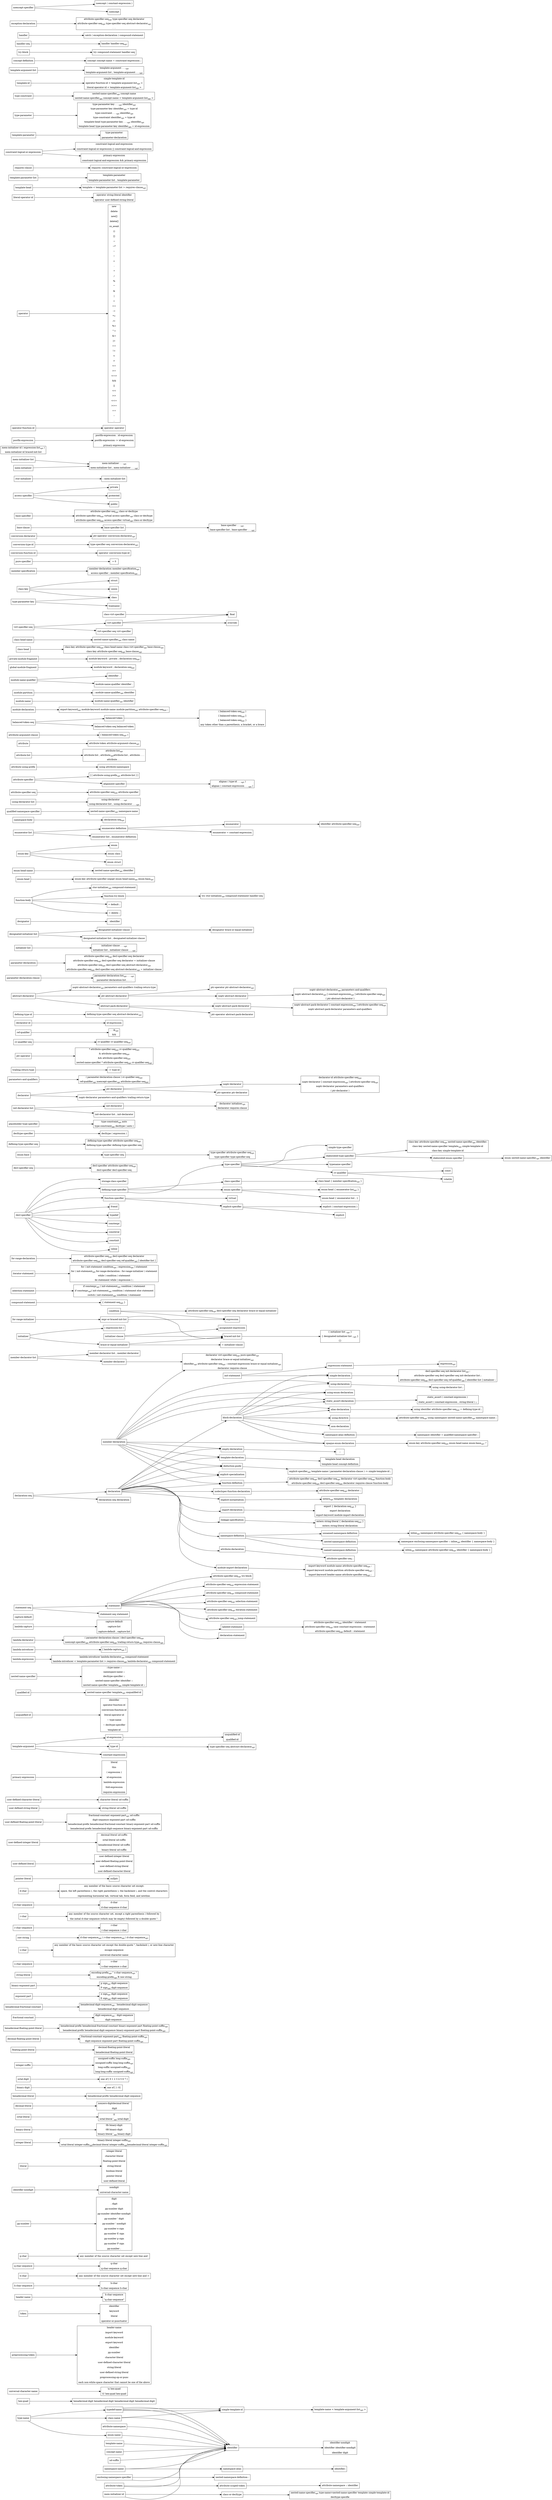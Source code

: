 # Partial visualization of C++ Draft N4860 

digraph CppISO_IEC_JTC1_SC22_WG21_N4890_EBNF_Diagram {
    rankdir=LR;
    node [shape=box];



    # [gram.key] ------------------------------------------------------------------

    "typedef-name" -> "identifier";
    "typedef-name" -> "simple-template-id"; 



    # [gram.lex] ------------------------------------------------------------------

    "hex-quad" -> "hexadecimal-digit hexadecimal-digit hexadecimal-digit hexadecimal-digit";

    unchnm1[label=<\u hex-quad<BR/><BR/>
\U hex-quad hex-quad>];
    "universal-character-name" -> unchnm1;

    pptok1[label=<header-name<BR/><BR/>
import-keyword<BR/><BR/>
module-keyword<BR/><BR/>
export-keyword<BR/><BR/>
identifier<BR/><BR/>
pp-number<BR/><BR/>
character-literal<BR/><BR/>
user-defined-character-literal<BR/><BR/>
string-literal<BR/><BR/>
user-defined-string-literal<BR/><BR/>
preprocessing-op-or-punc<BR/><BR/>
each non-white-space character that cannot be one of the above>];
    "preprocessing-token" -> pptok1;

    tk1[label=<identifier<BR/><BR/>
keyword<BR/><BR/>
literal<BR/><BR/>
operator-or-punctuator>];
    "token" -> tk1;

    hdname1[label=<h-char-sequence<BR/><BR/>
&quot;q-char-sequence&quot;>];
    "header-name" -> hdname1;

    hchseq1[label=<h-char<BR/><BR/>
h-char-sequence h-char>];
    "h-char-sequence" -> hchseq1;

    "h-char" -> "any member of the source character set except new-line and >";

    qchseq1[label=<q-char<BR/><BR/>
q-char-sequence q-char>];
    "q-char-sequence" -> qchseq1;

    "q-char" -> "any member of the source character set except new-line and ";

    ppnum1[label=<digit<BR/><BR/>
. digit<BR/><BR/>
pp-number digit<BR/><BR/>
pp-number identifier-nondigit<BR/><BR/>
pp-number ’ digit<BR/><BR/>
pp-number ’ nondigit<BR/><BR/>
pp-number e sign<BR/><BR/>
pp-number E sign<BR/><BR/>
pp-number p sign<BR/><BR/>
pp-number P sign<BR/><BR/>
pp-number .>];
    "pp-number" -> ppnum1;

    ident1[label=<identifier-nondigit<BR/><BR/>
identifier identifier-nondigit<BR/><BR/>
identifier digit>];
    "identifier" ->ident1;

    identdig1[label=<nondigit<BR/><BR/>
universal-character-name>];
    "identifier-nondigit" -> identdig1;
    
    ltrl1[label=<integer-literal<BR/><BR/>
character-literal<BR/><BR/>
floating-point-literal<BR/><BR/>
string-literal<BR/><BR/>
boolean-literal<BR/><BR/>
pointer-literal<BR/><BR/>
user-defined-literal>];
    "literal" -> ltrl1;

    intglit1[label=<binary-literal integer-suffix<SUB>opt</SUB><BR/><BR/>
octal-literal integer-suffix<SUB>opt</SUB>
decimal-literal integer-suffix<SUB>opt</SUB>
hexadecimal-literal integer-suffix<SUB>opt</SUB>>];
    "integer-literal" -> intglit1;
    
    bnlit1[label=<0b binary-digit<BR/><BR/>
0B binary-digit<BR/><BR/>
binary-literal ’<SUB>opt</SUB> binary-digit>];
    "binary-literal" -> bnlit1;
    
    octlit1[label=<0<BR/><BR/>
octal-literal ’<SUB>opt</SUB> octal-digit>];
    "octal-literal" -> octlit1;

    declit1[label=<nonzero-digit
decimal-literal ’<BR/><BR/> digit>];
    "decimal-literal" -> declit1;
 
    "hexadecimal-literal" -> "hexadecimal-prefix hexadecimal-digit-sequence";

    "binary-digit" -> "one of [ 1 0] ";
    
    "octal-digit" -> "one of [ 0 1 2 3 4 5 6 7 ]";

    intsuf1[label=<unsigned-suffix long-suffix<SUB>opt</SUB><BR/><BR/>
unsigned-suffix long-long-suffix<SUB>opt</SUB><BR/><BR/>
long-suffix unsigned-suffix<SUB>opt</SUB><BR/><BR/>
long-long-suffix unsigned-suffix<SUB>opt</SUB>>];
    "integer-suffix" -> intsuf1;

    fplit1[label=<decimal-floating-point-literal<BR/><BR/>
hexadecimal-floating-point-literal>];
    "floating-point-literal" -> fplit1;

    decfplit1[label=<fractional-constant exponent-part<SUB>opt</SUB> floating-point-suffix<SUB>opt</SUB><BR/><BR/>
digit-sequence exponent-part floating-point-suffix<SUB>opt</SUB>>];
    "decimal-floating-point-literal" -> decfplit1;

    hexfplit1[label=<hexadecimal-prefix hexadecimal-fractional-constant binary-exponent-part floating-point-suffix<SUB>opt</SUB><BR/><BR/>
hexadecimal-prefix hexadecimal-digit-sequence binary-exponent-part floating-point-suffix<SUB>opt</SUB>>];
    "hexadecimal-floating-point-literal" -> hexfplit1;

    fracconst1[label=<digit-sequence<SUB>opt</SUB> . digit-sequence<BR/><BR/>
digit-sequence .>];
    "fractional-constant" -> fracconst1;

    hexfraconst1[label=<hexadecimal-digit-sequence<SUB>opt</SUB> . hexadecimal-digit-sequence<BR/><BR/>
hexadecimal-digit-sequence .>];
    "hexadecimal-fractional-constant" -> hexfraconst1;

    expar1[label=<e sign<SUB>opt</SUB> digit-sequence<BR/><BR/>
E sign<SUB>opt</SUB> digit-sequence>];
    "exponent-part" -> expar1;

    binexpar1[label=<p sign<SUB>opt</SUB> digit-sequence<BR/><BR/>
P sign<SUB>opt</SUB> digit-sequence>];
    "binary-exponent-part" -> binexpar1;

    strlit1[label=<encoding-prefix<SUB>opt</SUB> " s-char-sequence<SUB>opt</SUB> "<BR/><BR/>
encoding-prefix<SUB>opt</SUB> R raw-string>];
    "string-literal" -> strlit1;

    schseq1[label=<s-char<BR/><BR/>
s-char-sequence s-char>];
    "s-char-sequence" -> schseq1;

    schst1[label=<any member of the basic source character set except the double-quote ", backslash \, or new-line character<BR/><BR/>
escape-sequence<BR/><BR/>
universal-character-name>];
    "s-char" -> schst1;

    rwstr1[label=<d-char-sequence<SUB>opt</SUB> ( r-char-sequence<SUB>opt</SUB> ) d-char-sequence<SUB>opt</SUB>>];
    "raw-string" -> rwstr1;

    rchseq1[label=<r-char<BR/><BR/>
r-char-sequence r-char>];
    "r-char-sequence" -> rchseq1;

    rchr1[label=<any member of the source character set, except a right parenthesis ) followed by<BR/><BR/>
the initial d-char-sequence (which may be empty) followed by a double quote ".>];
    "r-char" -> rchr1;

    dchseq1[label=<d-char<BR/><BR/>
d-char-sequence d-char>];
    "d-char-sequence" -> dchseq1;

    dchr1[label=<any member of the basic source character set except:<BR/><BR/>
space, the left parenthesis (, the right parenthesis ), the backslash \, and the control characters<BR/><BR/>
representing horizontal tab, vertical tab, form feed, and newline.>];
    "d-char" -> "dchr1";

    "pointer-literal" -> "nullptr";

    usrdeflit1[label=<user-defined-integer-literal<BR/><BR/>
user-defined-floating-point-literal<BR/><BR/>
user-defined-string-literal<BR/><BR/>
user-defined-character-literal>];
    "user-defined-literal" -> usrdeflit1;

    usrdefintlit1[label=<decimal-literal ud-suffix<BR/><BR/>
octal-literal ud-suffix<BR/><BR/>
hexadecimal-literal ud-suffix<BR/><BR/>
binary-literal ud-suffix>];
    "user-defined-integer-literal" -> usrdefintlit1;
    
    usrdeffplit1[label=<fractional-constant exponent-part<SUB>opt</SUB> ud-suffix<BR/><BR/>
digit-sequence exponent-part ud-suffix<BR/><BR/>
hexadecimal-prefix hexadecimal-fractional-constant binary-exponent-part ud-suffix<BR/><BR/>
hexadecimal-prefix hexadecimal-digit-sequence binary-exponent-part ud-suffix>];
    "user-defined-floating-point-literal" -> usrdeffplit1;
    
    "user-defined-string-literal" -> "string-literal ud-suffix";

    "user-defined-character-literal" -> "character-literal ud-suffix";

    "ud-suffix" -> "identifier";



    # [gram.expr] ------------------------------------------------------------------

    primexpr1[label=<literal<BR/><BR/>
this<BR/><BR/>
( expression )<BR/><BR/>
id-expression<BR/><BR/>
lambda-expression<BR/><BR/>
fold-expression<BR/><BR/>
requires-expression>];
    "primary-expression" -> primexpr1;

    idexpr1[label=<unqualified-id<BR/><BR/>
qualified-id>];
    "id-expression" -> idexpr1;

    unqualexpr1[label=<identifier<BR/><BR/>
operator-function-id<BR/><BR/>
conversion-function-id<BR/><BR/>
literal-operator-id<BR/><BR/>
~ type-name<BR/><BR/>
~ decltype-specifier<BR/><BR/>
template-id>];
    "unqualified-id" -> unqualexpr1;

    qualid1[label=<nested-name-specifier template<SUB><SUB>opt</SUB></SUB> unqualified-id>];
    "qualified-id" -> qualid1;

    nestnmspec1[label=<::
type-name ::<BR/><BR/>
namespace-name ::<BR/><BR/>
decltype-specifier ::<BR/><BR/>
nested-name-specifier identifier ::<BR/><BR/>
nested-name-specifier template<SUB><SUB>opt</SUB></SUB> simple-template-id ::>];
    "nested-name-specifier" -> nestnmspec1;
    
    lmexpr1 [label=<lambda-introducer lambda-declarator<SUB>opt</SUB> compound-statement<BR/><BR/>
lambda-introducer &lt; template-parameter-list &gt; requires-clause<SUB>opt</SUB> lambda-declarator<SUB>opt</SUB> compound-statement>];
    "lambda-expression" -> lmexpr1;
    
    lmintr1[label=<[ lambda-capture<SUB>opt</SUB> ]>];
    "lambda-introducer" -> lmintr1;

    lmdecl1[label=<( parameter-declaration-clause ) decl-specifier-seq<SUB>opt</SUB><BR/><BR/>
noexcept-specifier<SUB>opt</SUB> attribute-specifier-seq<SUB>opt</SUB> trailing-return-type<SUB>opt</SUB> requires-clause<SUB>opt</SUB>>];
    "lambda-declarator" -> lmdecl1;

    lmcap1[label=<capture-default<BR/><BR/>
capture-list<BR/><BR/>
capture-default , capture-list>];
    "lambda-capture" -> lmcap1;

    "capture-default";



    # [stmt.pre] ------------------------------------------------------------------

    statement1[label=<attribute-specifier-seq<SUB>opt</SUB> try-block>]
    statement2[label=<attribute-specifier-seq<SUB>opt</SUB> expression-statement>]
    statement3[label=<attribute-specifier-seq<SUB>opt</SUB> compound-statement>]
    statement4[label=<attribute-specifier-seq<SUB>opt</SUB> selection-statement>]
    statement5[label=<attribute-specifier-seq<SUB>opt</SUB> iteration-statement>]
    statement6[label=<attribute-specifier-seq<SUB>opt</SUB> jump-statement>]

    statement -> "labeled-statement"
    statement -> statement2;
    statement -> statement3;
    statement -> statement4;
    statement -> statement5;
    statement -> statement6;
    statement -> "declaration-statement";
    statement -> statement1;

    "init-statement" -> "expression-statement";
    "init-statement" -> "simple-declaration";

    condition1[label=<attribute-specifier-seq<SUB>opt</SUB> decl-specifier-seq declarator brace-or-equal-initializer>]
    "condition" -> "expression";
    "condition" -> condition1;

    labeledstm1[label=<attribute-specifier-seq<SUB>opt</SUB> identifier : statement<BR/><BR/>
attribute-specifier-seq<SUB>opt</SUB> case constant-expression : statement<BR/><BR/>
attribute-specifier-seq<SUB>opt</SUB> default : statement>]
    "labeled-statement" -> labeledstm1;

    expressionstm1[label=<expression<SUB>opt</SUB>>];
    "expression-statement" -> expressionstm1;

    compoundstm1[label=<{ statement-seq<SUB>opt</SUB> } >];
    "compound-statement" -> compoundstm1;

    "statement-seq" -> statement;
    "statement-seq" -> "statement-seq statement"

    selectionstm1[label=<if constexpr<SUB>opt</SUB> ( init-statement<SUB>opt</SUB> condition ) statement<BR/><BR/>
if constexpr<SUB>opt</SUB>( init-statement<SUB>opt</SUB> condition ) statement else statement<BR/><BR/>
switch ( init-statement<SUB>opt</SUB> condition ) statement>];
    "selection-statement" -> selectionstm1;



    # [stmt.iter] ------------------------------------------------------------------

    iterationsmt1[label=<for ( init-statement condition<SUB>opt</SUB> ; expression<SUB>opt</SUB> ) statement<BR/><BR/>
for ( init-statement<SUB>opt</SUB> for-range-declaration : for-range-initializer ) statement<BR/><BR/>
while ( condition ) statement<BR/><BR/>
do statement while ( expression ) ;>];
    "iterator-statement" -> iterationsmt1;

    forrdecl1[label=<attribute-specifier-seq<SUB>opt</SUB> decl-specifier-seq declarator<BR/><BR/>
attribute-specifier-seq<SUB>opt</SUB> decl-specifier-seq ref-qualifier<SUB>opt</SUB> [ identifier-list ]>];
    "for-range-declaration" -> forrdecl1;

    "for-range-initializer" -> "expr-or-braced-init-list"



    # [dcl.pre] ------------------------------------------------------------------

    "declaration-seq" -> declaration;
    "declaration-seq" -> "declaration-seq declaration"

    declaration -> "block-declaration";
    declaration -> "nodeclspec-function-declaration";
    declaration -> "function-definition";
    declaration -> "template-declaration";
    declaration -> "deduction-guide";
    declaration -> "explicit-instantiation";
    declaration -> "explicit-specialization";
    declaration -> "export-declaration";
    declaration -> "linkage-specification";
    declaration -> "namespace-definition";
    declaration -> "empty-declaration";
    declaration -> "attribute-declaration";
    declaration -> "module-import-declaration";

    "block-declaration" -> "simple-declaration";
    "block-declaration" -> "asm-declaration";
    "block-declaration" -> "namespace-alias-definition";
    "block-declaration" -> "using-declaration";
    "block-declaration" -> "using-enum-declaration";
    "block-declaration" -> "using-directive";
    "block-declaration" -> "static_assert-declaration";
    "block-declaration" -> "alias-declaration";
    "block-declaration" -> "opaque-enum-declaration";

    nodesclspecfucdecl1[label=<attribute-specifier-seq<SUB>opt</SUB> declarator ;>];
    "nodeclspec-function-declaration" -> nodesclspecfucdecl1;

    aliasdecl1[label=<using identifier attribute-specifier-seq<SUB>opt</SUB> = defining-type-id ;>]
    "alias-declaration" -> aliasdecl1;

    simpldecl1[label=<decl-specifier-seq init-declarator-list<SUB>opt</SUB> ;<BR/><BR/>
attribute-specifier-seq decl-specifier-seq init-declarator-list ;<BR/><BR/>
attribute-specifier-seq<SUB>opt</SUB> decl-specifier-seq ref-qualifier<SUB>opt</SUB> [ identifier-list ] initializer ;>];
    "simple-declaration" -> simpldecl1;

    statasrtdecl1[label=<static_assert ( constant-expression ) <BR/><BR/>
static_assert ( constant-expression , string-literal ) ;;>]
    "static_assert-declaration" -> statasrtdecl1;
    
    "empty-declaration" -> ";";

    "attribute-declaration" -> "attribute-specifier-seq ;";



    # [dcl.spec] ------------------------------------------------------------------

    "decl-specifier" -> "storage-class-specifier";
    "decl-specifier" -> "defining-type-specifier";
    "decl-specifier" -> "function-specifier";
    "decl-specifier" -> friend;
    "decl-specifier" -> typedef;
    "decl-specifier" -> constexpr;
    "decl-specifier" -> consteval;
    "decl-specifier" -> constinit;
    "decl-specifier" -> inline;

    declspecseq1[label=<decl-specifier attribute-specifier-seq<SUB>opt</SUB><BR/><BR/>
decl-specifier decl-specifier-seq>];
    "decl-specifier-seq" -> "declspecseq1";

    "function-specifier" -> virtual;
    "function-specifier" -> "explicit-specifier";

    "explicit-specifier" -> "explicit ( constant-expression )";
    "explicit-specifier" -> "explicit";

    "typedef-name" -> identifier;
    "typedef-name" -> "simple-template-id";



    # [dcl.type] ------------------------------------------------------------------

    "type-specifier" -> "simple-type-specifier";
    "type-specifier" -> "elaborated-type-specifier";
    "type-specifier" -> "typename-specifier";
    "type-specifier" -> "cv-qualifier";

    typespecseq1[label=<type-specifier attribute-specifier-seq<SUB>opt</SUB><BR/><BR/>
type-specifier type-specifier-seq>];
    "type-specifier-seq" -> typespecseq1;

    "defining-type-specifier" -> "type-specifier";
    "defining-type-specifier" -> "class-specifier";
    "defining-type-specifier" -> "enum-specifier";

    definingtypespecseq1[label=<defining-type-specifier attribute-specifier-seq<SUB>opt</SUB><BR/><BR/>
defining-type-specifier defining-type-specifier-seq<BR/><BR/>>];
    "defining-type-specifier-seq" -> definingtypespecseq1;
    
    "type-name" -> "class-name";
    "type-name" -> "enum-name";
    "type-name" -> "typedef-name";

    elaboratedtpspec1[label=<class-key attribute-specifier-seq<SUB>opt</SUB> nested-name-specifier<SUB>opt</SUB> identifier;<BR/><BR/>
class-key nested-name-specifier template<SUB>opt</SUB> simple-template-id<BR/><BR/>
class-key simple-template-id>];
    "elaborated-type-specifier" -> elaboratedtpspec1;
    "elaborated-type-specifier" -> "elaborated-enum-specifier";

    elaboratedenspec1[label=<enum nested-name-specifier<SUB>opt</SUB> identifier>];
    "elaborated-enum-specifier" -> elaboratedenspec1;

    "decltype-specifier" -> "decltype ( expression )";

    placeholdtpspec1[label=<type-constraint<SUB>opt</SUB> auto<BR/><BR/>
type-constraint<SUB>opt</SUB> decltype ( auto )>];
    "placeholder-type-specifier" -> placeholdtpspec1;



    # [dcl.decl] ------------------------------------------------------------------

    "init-declarator-list" -> "init-declarator";
    "init-declarator-list" -> "init-declarator-list , init-declarator";

    initdecl1[label=<declarator initializer<SUB>opt</SUB><BR/><BR/>
declarator requires-clause>];

    "init-declarator" -> initdecl1;

    "declarator" -> "ptr-declarator";
    "declarator" -> "noptr-declarator parameters-and-qualifiers trailing-return-type";

    "ptr-declarator" -> "noptr-declarator";
    "ptr-declarator" -> "ptr-operator ptr-declarator";

    noptrdecl1[label=<declarator-id attribute-specifier-seq<SUB>opt</SUB><BR/><BR/>
noptr-declarator [ constant-expression<SUB>opt</SUB> ] attribute-specifier-seq<SUB>opt</SUB><BR/><BR/>
noptr-declarator parameters-and-qualifiers<BR/><BR/>
( ptr-declarator )>];
    "noptr-declarator" -> noptrdecl1;

    parametersqual1[label=<( parameter-declaration-clause ) cv-qualifier-seq<SUB>opt</SUB><BR/><BR/>
ref-qualifier<SUB>opt</SUB> noexcept-specifier<SUB>opt</SUB> attribute-specifier-seq<SUB>opt</SUB>>];

    "parameters-and-qualifiers" -> parametersqual1;

    "trailing-return-type" -> "-> type-id";

    ptrop1[label=<* attribute-specifier-seq<SUB>opt</SUB> cv-qualifier-seq<SUB>opt</SUB><BR/><BR/>
&amp; attribute-specifier-seq<SUB>opt</SUB><BR/><BR/>
&amp;&amp; attribute-specifier-seq<SUB>opt</SUB><BR/><BR/>
nested-name-specifier * attribute-specifier-seq<SUB>opt</SUB> cv-qualifier-seq<SUB>opt</SUB>>];
    "ptr-operator" -> ptrop1; 

    cvqualseq1[label=<cv-qualifier cv-qualifier-seq<SUB>opt</SUB>>];
    "cv-qualifier-seq" -> cvqualseq1;

    "cv-qualifier" -> "const";
    "cv-qualifier" -> "volatile";

    refqual1[label=<. . .&amp;<SUB>opt</SUB><BR/><BR/>&amp;&amp;>];
    "ref-qualifier" -> refqual1;

    declid1[label=<id-expression>];
    "declarator-id" -> declid1;



    # [dcl.name] ------------------------------------------------------------------
    
    typeid1[label=<type-specifier-seq abstract-declarator<SUB>opt</SUB>>]
    "type-id" -> typeid1;

    deftypeid1[label=<defining-type-specifier-seq abstract-declarator<SUB>opt</SUB>>]
    "defining-type-id" -> deftypeid1;

    abstrdecl1[label=<noptr-abstract-declarator<SUB>opt</SUB> parameters-and-qualifiers trailing-return-type>]
    "abstract-declarator" -> "ptr-abstract-declarator";
    "abstract-declarator" -> abstrdecl1;
    "abstract-declarator" -> "abstract-pack-declarator";

    ptrabstrdecl1[label=<ptr-operator ptr-abstract-declarator<SUB>opt</SUB>>];
    "ptr-abstract-declarator" -> "noptr-abstract-declarator"
    "ptr-abstract-declarator" -> ptrabstrdecl1;

    noptrabstdecl1[label=<noptr-abstract-declarator<SUB>opt</SUB> parameters-and-qualifiers<BR/><BR/>
noptr-abstract-declarator<SUB>opt</SUB> [ constant-expression<SUB>opt</SUB> ] attribute-specifier-seqo<SUB>opt</SUB><BR/><BR/>
( ptr-abstract-declarator )>];
    "noptr-abstract-declarator" -> noptrabstdecl1;

    "abstract-pack-declarator" -> "noptr-abstract-pack-declarator"; 
    "abstract-pack-declarator" -> "ptr-operator abstract-pack-declarator";

    noptrabspackdecl1[label=<noptr-abstract-pack-declarator [ constant-expression<SUB>opt</SUB> ] attribute-specifier-seq<SUB>opt</SUB><BR/><BR/>
noptr-abstract-pack-declarator parameters-and-qualifiers<BR/><BR/>
. . .>];
    "noptr-abstract-pack-declarator" -> noptrabspackdecl1;



    # [dcl.fct] ------------------------------------------------------------------

    parameterdeclclause1[label=<parameter-declaration-list<SUB>opt</SUB> . . .<SUB>opt</SUB><BR/><BR/>
parameter-declaration-list , . . .>];
    "parameter-declaration-clause" -> parameterdeclclause1;

    pardecl1[label=<attribute-specifier-seq<SUB>opt</SUB> decl-specifier-seq declarator<BR/><BR/>
attribute-specifier-seq<SUB>opt</SUB> decl-specifier-seq declarator = initializer-clause<BR/><BR/>
attribute-specifier-seq<SUB>opt</SUB> decl-specifier-seq abstract-declarator<SUB>opt</SUB><BR/><BR/>
attribute-specifier-seq<SUB>opt</SUB> decl-specifier-seq abstract-declarator<SUB>opt</SUB> = initializer-clause>];
    "parameter-declaration" -> pardecl1;



    # [dcl.init] ------------------------------------------------------------------

    "initializer" -> "brace-or-equal-initializer"
    "initializer" -> "( expression-list )";

    "brace-or-equal-initializer" -> "= initializer-clause"; 
    "brace-or-equal-initializer" -> "braced-init-list";

    "initializer-clause" -> "assignment-expression";
    "initializer-clause" -> "braced-init-list";

    brinitl1[label=<{ initializer-list ,<SUB>opt</SUB> }<BR/><BR/>
{ designated-initializer-list ,<SUB>opt</SUB> }<BR/><BR/>
{}>];

    "braced-init-list" -> brinitl1;

    initl1[label=<initializer-clause . . .<SUB>opt</SUB><BR/><BR/>
initializer-list , initializer-clause . . .<SUB>opt</SUB>>];
    "initializer-list" -> initl1;

    "designated-initializer-list" -> "designated-initializer-clause"; 
    "designated-initializer-list" -> "designated-initializer-list , designated-initializer-clause";

    "designated-initializer-clause" -> "designator brace-or-equal-initializer";

    "designator" -> ". identifier";

    "expr-or-braced-init-list" -> "expression";
    "expr-or-braced-init-list" -> "braced-init-list";



    # [dcl.fct.def] ------------------------------------------------------------------
    
    funcdecl1[label=<attribute-specifier-seq<SUB>opt</SUB> decl-specifier-seq<SUB>opt</SUB> declarator virt-specifier-seq<SUB>opt</SUB> function-body<BR/><BR/>
attribute-specifier-seq<SUB>opt</SUB> decl-specifier-seq<SUB>opt</SUB> declarator requires-clause function-body>];
    "function-definition" -> funcdecl1;

    funcbd1[label=<ctor-initializer<SUB>opt</SUB> compound-statement>];
    "function-body" -> funcbd1;
    "function-body" -> "function-try-block";
    "function-body" -> "= default ;";
    "function-body" -> "= delete ;";



    # [dcl.enum] ------------------------------------------------------------------
    
    "enum-name" -> "identifier";
    enumspec1[label=<enum-head { enumerator-list<SUB>opt</SUB> }>];

    "enum-specifier" -> enumspec1;
    "enum-specifier" -> "enum-head { enumerator-list , }";

    enumh1[label=<enum-key attribute-specifier-seqopt enum-head-name<SUB>opt</SUB> enum-base<SUB>opt</SUB>>];
    "enum-head" -> enumh1;

    enumname1[label=<nested-name-specifier<SUB>opt</SUB> identifier>];
    "enum-head-name" -> enumname1;

    opaqueendecl1[label=<enum-key attribute-specifier-seq<SUB>opt</SUB> enum-head-name enum-base<SUB>opt</SUB> ;">];
    "opaque-enum-declaration" -> opaqueendecl1;

    "enum-key" -> "enum";
    "enum-key" -> "enum class";
    "enum-key" -> "enum struct";

    "enum-base" -> "type-specifier-seq";

    "enumerator-list" -> "enumerator-definition";
    "enumerator-list" -> "enumerator-list , enumerator-definition";

    "enumerator-definition" -> "enumerator";
    "enumerator-definition" -> "enumerator = constant-expression";

    enumer1[label=<identifier attribute-specifier-seq<SUB>opt</SUB>>];
    enumerator -> enumer1;



    # [namespace.def] ------------------------------------------------------------------

    "namespace-name" -> "identifier";
    "namespace-name" -> "namespace-alias";

    "namespace-definition" -> "named-namespace-definition";
    "namespace-definition" -> "unnamed-namespace-definition";
    "namespace-definition" -> "nested-namespace-definition";

    namespacedef1[label=<inline<SUB>opt</SUB> namespace attribute-specifier-seq<SUB>opt</SUB> identifier { namespace-body }>];
    "named-namespace-definition" -> namespacedef1;

    unnamenamdef1[label=<inline<SUB>opt</SUB> namespace attribute-specifier-seq<SUB>opt</SUB> { namespace-body }>]
    "unnamed-namespace-definition" -> unnamenamdef1;

    nsnamenamdef1[label=<namespace enclosing-namespace-specifier :: inline<SUB>opt</SUB> identifier { namespace-body }>];
    "nested-namespace-definition" -> nsnamenamdef1;

    encnamespec1[label=<nested-namespace-definition :>];
    "enclosing-namespace-specifier" -> "identifier";
    "enclosing-namespace-specifier" -> encnamespec1;

    nsbody1[label=<declaration-seq<SUB>opt</SUB>>];
    "namespace-body" -> nsbody1;



    # [namespace.alias] ------------------------------------------------------------------

    "namespace-alias" -> "identifier;"
    "namespace-alias-definition" -> "namespace identifier = qualified-namespace-specifier ;"

    qualnsspec1[label=<nested-name-specifier<SUB>opt</SUB> namespace-name>]
    "qualified-namespace-specifier" -> qualnsspec1;

    usdirns1[label=<attribute-specifier-seq<SUB>opt</SUB> using namespace nested-name-specifier<SUB>opt</SUB> namespace-name ;>];
    "using-directive" -> usdirns1;

    "using-declaration" -> "using using-declarator-list ;";

    usdeclist1[label=<using-declarator . . .<SUB>opt</SUB><BR/><BR/>
using-declarator-list , using-declarator . . .<SUB>opt</SUB>>];
    "using-declarator-list" -> usdeclist1;

    linkspec1[label=<extern string-literal { declaration-seq<SUB>opt</SUB> }<BR/><BR/>
extern string-literal declaration>];
    "linkage-specification" -> linkspec1;



    # [dcl.attr] ------------------------------------------------------------------

    attrspecseq1[label=<attribute-specifier-seq<SUB><SUB>opt</SUB></SUB> attribute-specifier>];
    "attribute-specifier-seq" -> attrspecseq1;

    attrspec1[label=<[ [ attribute-using-prefix<SUB>opt</SUB> attribute-list ] ]>];
    "attribute-specifier" -> attrspec1;
    "attribute-specifier" -> "alignment-specifier";

    allignspec1[label=<alignas ( type-id . . .<SUB>opt</SUB> )<BR/><BR/>
alignas ( constant-expression . . .<SUB>opt</SUB> )>];
    "alignment-specifier" -> allignspec1;

    "attribute-using-prefix" -> "using attribute-namespace";

    attrl1[label=<attribute-list<SUB>opt</SUB><BR/><BR/>
attribute-list , attribute<SUB>opt</SUB>
attribute-list , attribute . . .<BR/><BR/>
attribute . . .>];
    "attribute-list" -> attrl1; 

    attr1[label=<attribute-token attribute-argument-clause<SUB>opt</SUB>>];
    "attribute" -> attr1;

    "attribute-token" -> identifier;
    "attribute-token" -> "attribute-scoped-token";

    "attribute-scoped-token" -> "attribute-namespace :: identifier";

    "attribute-namespace" -> "identifier";

    attrargcl1[label=<( balanced-token-seq<SUB>opt</SUB> )>];
    "attribute-argument-clause" -> attrargcl1;

    "balanced-token-seq" -> "balanced-token";
    "balanced-token-seq" -> "balanced-token-seq balanced-token";

    baltok1[label=<( balanced-token-seq<SUB>opt</SUB> )<BR/><BR/>
[ balanced-token-seq<SUB>opt</SUB> ]<BR/><BR/>
{ balanced-token-seq<SUB>opt</SUB> }<BR/><BR/>
any token other than a parenthesis, a bracket, or a brace>];
    "balanced-token" -> baltok1;



    # [module.init] ------------------------------------------------------------------

    moddecl1[label=<export-keyword<SUB>opt</SUB> module-keyword module-name module-partition<SUB>opt</SUB> attribute-specifier-seq<SUB>opt</SUB> ;>];
    "module-declaration" -> moddecl1;

    modname1[label=<module-name-qualifier<SUB>opt</SUB> identifier>];
    "module-name" -> modname1;

    modpart1[label=<: module-name-qualifier<SUB>opt</SUB> identifier>];
    "module-partition" -> modpart1;

    "module-name-qualifier" -> "identifier .";
    "module-name-qualifier" -> "module-name-qualifier identifier .";

    exdecl1[label=<export { declaration-seq<SUB>opt</SUB> }<BR/><BR/>
export declaration<BR/><BR/>
export-keyword module-import-declaration>];
    "export-declaration" -> exdecl1;

    imprtdecl1[label=<import-keyword module-name attribute-specifier-seq<SUB>opt</SUB> ;<BR/><BR/>
import-keyword module-partition attribute-specifier-seq<SUB>opt</SUB> ;<BR/><BR/>
import-keyword header-name attribute-specifier-seq<SUB>opt</SUB> ;>];
    "module-import-declaration" -> imprtdecl1;

    glmodfrag1[label=<module-keyword ; declaration-seq<SUB>opt</SUB>>]
    "global-module-fragment" -> glmodfrag1;

    privmodfrag1[label=<module-keyword : private ; declaration-seq<SUB>opt</SUB>>];
    "private-module-fragment" -> privmodfrag1;

    

    # [class.pre] ------------------------------------------------------------------

    "class-name" -> "identifier";
    "class-name" -> "simple-template-id";

    classpec1[label=<class-head { member-specification<SUB>opt</SUB> }>];
    "class-specifier" -> classpec1;

    classhd1[label=<class-key attribute-specifier-seq<SUB>opt</SUB> class-head-name class-virt-specifier<SUB>opt</SUB> base-clause<SUB>opt</SUB><BR/><BR/>
class-key attribute-specifier-seq<SUB>opt</SUB> base-clause<SUB>opt</SUB>>];
    "class-head" -> classhd1;

    classhdnm1[label=<nested-name-specifier<SUB>opt</SUB> class-name>];
    "class-head-name" -> classhdnm1;

    "class-virt-specifier" -> "final";

    "class-key" -> "class";
    "class-key" -> "struct";
    "class-key" -> "union";

    memspec1[label=<member-declaration member-specification<SUB>opt</SUB><BR/><BR/>
access-specifier : member-specification<SUB>opt</SUB>>];
    "member-specification" -> memspec1;

    memdecl1[label=<attribute-specifier-seq<SUB>opt</SUB> decl-specifier-seq<SUB>opt</SUB> member-declarator-list<SUB>opt</SUB> ;>];
    "member-declaration" -> memdecl1;
    "member-declaration" -> "function-definition";
    "member-declaration" -> "using-declaration";
    "member-declaration" -> "using-enum-declaration";
    "member-declaration" -> "static_assert-declaration";
    "member-declaration" -> "template-declaration";
    "member-declaration" -> "explicit-specialization";
    "member-declaration" -> "deduction-guide";
    "member-declaration" -> "alias-declaration";
    "member-declaration" -> "opaque-enum-declaration";
    "member-declaration" -> "empty-declaration";

    "member-declarator-list" -> "member-declarator";
    "member-declarator-list" -> "member-declarator-list , member-declarator";

    memdecl1[label=<declarator virt-specifier-seq<SUB>opt</SUB> pure-specifier<SUB>opt</SUB><BR/><BR/>
declarator brace-or-equal-initializer<SUB>opt</SUB><BR/><BR/>
identifier<SUB>opt</SUB> attribute-specifier-seq<SUB>opt</SUB> : constant-expression brace-or-equal-initializer<SUB>opt</SUB><BR/><BR/>
declarator requires-clause>];
    "member-declarator" -> memdecl1;

    "virt-specifier-seq" -> "virt-specifier";
    "virt-specifier-seq" -> "virt-specifier-seq virt-specifier";

    "virt-specifier" -> "override";
    "virt-specifier" -> "final";

    "pure-specifier" -> "= 0";

    "conversion-function-id" -> "operator conversion-type-id";

    convtpid1[label=<type-specifier-seq conversion-declarator<SUB>opt</SUB>>];
    "conversion-type-id" -> convtpid1;

    convdecl1[label=<ptr-operator conversion-declarator<SUB>opt</SUB>>];
    "conversion-declarator" -> convdecl1;



    # [class.derived] ------------------------------------------------------------------

    "base-clause" -> "base-specifier-list";

    basespecl1[label=<base-specifier . . .<SUB>opt</SUB><BR/><BR/>
base-specifier-list , base-specifier . . .<SUB>opt</SUB>>];
    "base-specifier-list" -> basespecl1;

    basespec1[label=<attribute-specifier-seq<SUB>opt</SUB> class-or-decltype<BR/><BR/>
attribute-specifier-seq<SUB>opt</SUB> virtual access-specifier<SUB>opt</SUB> class-or-decltype<BR/><BR/>
attribute-specifier-seq<SUB>opt</SUB> access-specifier virtual<SUB>opt</SUB> class-or-decltype>];
    "base-specifier" -> basespec1;

    clasordecl1[label=<nested-name-specifier<SUB>opt</SUB> type-name&gt;
nested-name-specifier template simple-template-id<BR/><BR/>
decltype-specifie>];
    "class-or-decltype" -> clasordecl1;

    "access-specifier" -> "private";
    "access-specifier" -> "protected";
    "access-specifier" -> "public";



    # [class.base.init] ------------------------------------------------------------------

    "ctor-initializer" -> ": mem-initializer-list";

    meminitlist1[label=<mem-initializer . . .<SUB>opt</SUB><BR/><BR/>
mem-initializer-list , mem-initializer . . .<SUB>opt</SUB>>];
    "mem-initializer-list" -> meminitlist1;

    meminitl1[label=<mem-initializer-id ( expression-list<SUB>opt</SUB> )<BR/><BR/>
mem-initializer-id braced-init-list>];
    "mem-initializer" -> meminitlist1;

    "mem-initializer-id" -> "class-or-decltype";
    "mem-initializer-id" -> "identifier";



    # [over.call.func] ------------------------------------------------------------------

    pstexpr1[label=<postfix-expression . id-expression<BR/><BR/>
postfix-expression -&gt; id-expression<BR/><BR/>
primary-expression>];

    "postfix-expression" -> pstexpr1;

    "operator-function-id" -> "operator operator";

    oper1[label=<new<BR/><BR/>
delete<BR/><BR/>
new[]<BR/><BR/>
delete[]<BR/><BR/>
co_await<BR/><BR/>
()<BR/><BR/>
[]<BR/><BR/>
&rarr;<BR/><BR/>
&rarr;*<BR/><BR/>
~<BR/><BR/>
!<BR/><BR/>
+<BR/><BR/>
-<BR/><BR/>
*<BR/><BR/>
/<BR/><BR/>
%<BR/><BR/>
^<BR/><BR/>
&amp;<BR/><BR/>
|<BR/><BR/>
=<BR/><BR/>
+=<BR/><BR/>
-=<BR/><BR/>
*=<BR/><BR/>
/=<BR/><BR/>
%=<BR/><BR/>
^=<BR/><BR/>
&amp;=<BR/><BR/>
|=<BR/><BR/>
==<BR/><BR/>
!=<BR/><BR/>
&lt;<BR/><BR/>
&gt;<BR/><BR/>
&lt;=<BR/><BR/>
&gt;=<BR/><BR/>
&lt;=&gt;<BR/><BR/>
&amp;&amp;<BR/><BR/>
||<BR/><BR/>
&lt;&lt;<BR/><BR/>
&gt;&gt;<BR/><BR/>
&lt;&lt;=<BR/><BR/>
&gt;&gt;=<BR/><BR/>
++<BR/><BR/>
--<BR/><BR/>
,>];
"operator" -> oper1;



    # [over.literal] ------------------------------------------------------------------

    liopid1[label=<operator string-literal identifier<BR/><BR/>
operator user-defined-string-literal>];
    "literal-operator-id" -> liopid1;



    # [temp.pre] ------------------------------------------------------------------

    tempdecl1[label=<template-head declaration<BR/><BR/>template-head concept-definition>];
    "template-declaration" -> tempdecl1;

    tmplh1[label=<template &lt; template-parameter-list &gt; requires-clause<SUB>opt</SUB>>];
    "template-head" -> tmplh1;

    tmplparl1[label=<template-parameter<BR/><BR/>template-parameter-list , template-parameter>];
    "template-parameter-list" -> tmplparl1;

    "requires-clause" -> "requires constraint-logical-or-expression";

    constlogorexp1[label=<constraint-logical-and-expression<BR/><BR/>constraint-logical-or-expression || constraint-logical-and-expression>];
    "constraint-logical-or-expression" -> constlogorexp1;

    constlogandexp1[label=<primary-expression<BR/><BR/>constraint-logical-and-expression &amp;&amp; primary-expression>];
    "constraint-logical-or-expression" -> constlogandexp1;



    # [temp.param] ------------------------------------------------------------------

    temppar1[label=<type-parameter<BR/><BR/>parameter-declaration>];
    "template-parameter" -> temppar1;

    typepar1[label=<type-parameter-key . . .<SUB>opt</SUB> identifier<SUB>opt</SUB><BR/><BR/>
type-parameter-key identifier<SUB>opt</SUB> = type-id<BR/><BR/>
type-constraint . . .<SUB>opt</SUB> identifier<SUB>opt</SUB><BR/><BR/>
type-constraint identifier<SUB>opt</SUB> = type-id<BR/><BR/>
template-head type-parameter-key . . .<SUB>opt</SUB> identifier<SUB>opt</SUB><BR/><BR/>
template-head type-parameter-key identifier<SUB>opt</SUB> = id-expression>];
    "type-parameter" -> typepar1;

    "type-parameter-key" -> "class";
    "type-parameter-key" -> "typename";

    tpcstr1[label=<nested-name-specifier<SUB>opt</SUB> concept-name<BR/><BR/>nested-name-specifier<SUB>opt</SUB> concept-name &lt; template-argument-list<SUB>opt</SUB> &gt;>];
    "type-constraint" -> tpcstr1;



    # [temp.names] ------------------------------------------------------------------

    smtempid1[label=<template-name &lt; template-argument-list<SUB>opt</SUB> &gt;>];
    "simple-template-id" -> smtempid1;

    tmpid1[label=<simple-template-id<BR/><BR/>operator-function-id &lt; template-argument-list<SUB>opt</SUB> &gt;<BR/><BR/>literal-operator-id &lt; template-argument-list<SUB>opt</SUB> &gt;>];
    "template-id" -> tmpid1;

    "template-name" -> "identifier";

    tmpargl1[label=<template-argument . . .<SUB>opt</SUB><BR/><BR/>template-argument-list , template-argument . . .<SUB>opt</SUB>>];
    "template-argument-list" -> tmpargl1;

    "template-argument" -> "constant-expression";
    "template-argument" -> "type-id";
    "template-argument" -> "id-expression";

    dedgd1[label=<explicit-specifier<SUB>opt</SUB> template-name ( parameter-declaration-clause ) -&gt; simple-template-id ;>];
    "deduction-guide" -> dedgd1;



    # [temp.concept] ------------------------------------------------------------------

    "concept-definition" -> "concept concept-name = constraint-expression ;";

    "concept-name" -> "identifier";

    explinstant1[label=<extern<SUB>opt</SUB> template declaration>];
    "explicit-instantiation" -> explinstant1;



    # [except.pre] ------------------------------------------------------------------

    "try-block" -> "try compound-statement handler-seq";

    functrblk1[label=<try ctor-initializer<SUB>opt</SUB> compound-statement handler-seq>];
    "function-try-block" -> functrblk1;

    hndseq1[label=<handler handler-seq<SUB>opt</SUB>>];
    "handler-seq" -> hndseq1;

    "handler" -> "catch ( exception-declaration ) compound-statement";

    excpdecl1[label=<attribute-specifier-seq<SUB>opt</SUB> type-specifier-seq declarator<BR/><BR/>attribute-specifier-seq<SUB>opt</SUB> type-specifier-seq abstract-declarator<SUB>opt</SUB><BR/><BR/>. . .>];
    "exception-declaration" -> excpdecl1;

    "noexcept-specifier" -> "noexcept ( constant-expression )";
    "noexcept-specifier" -> "noexcept";



    # [cpp.pre] ------------------------------------------------------------------
}
